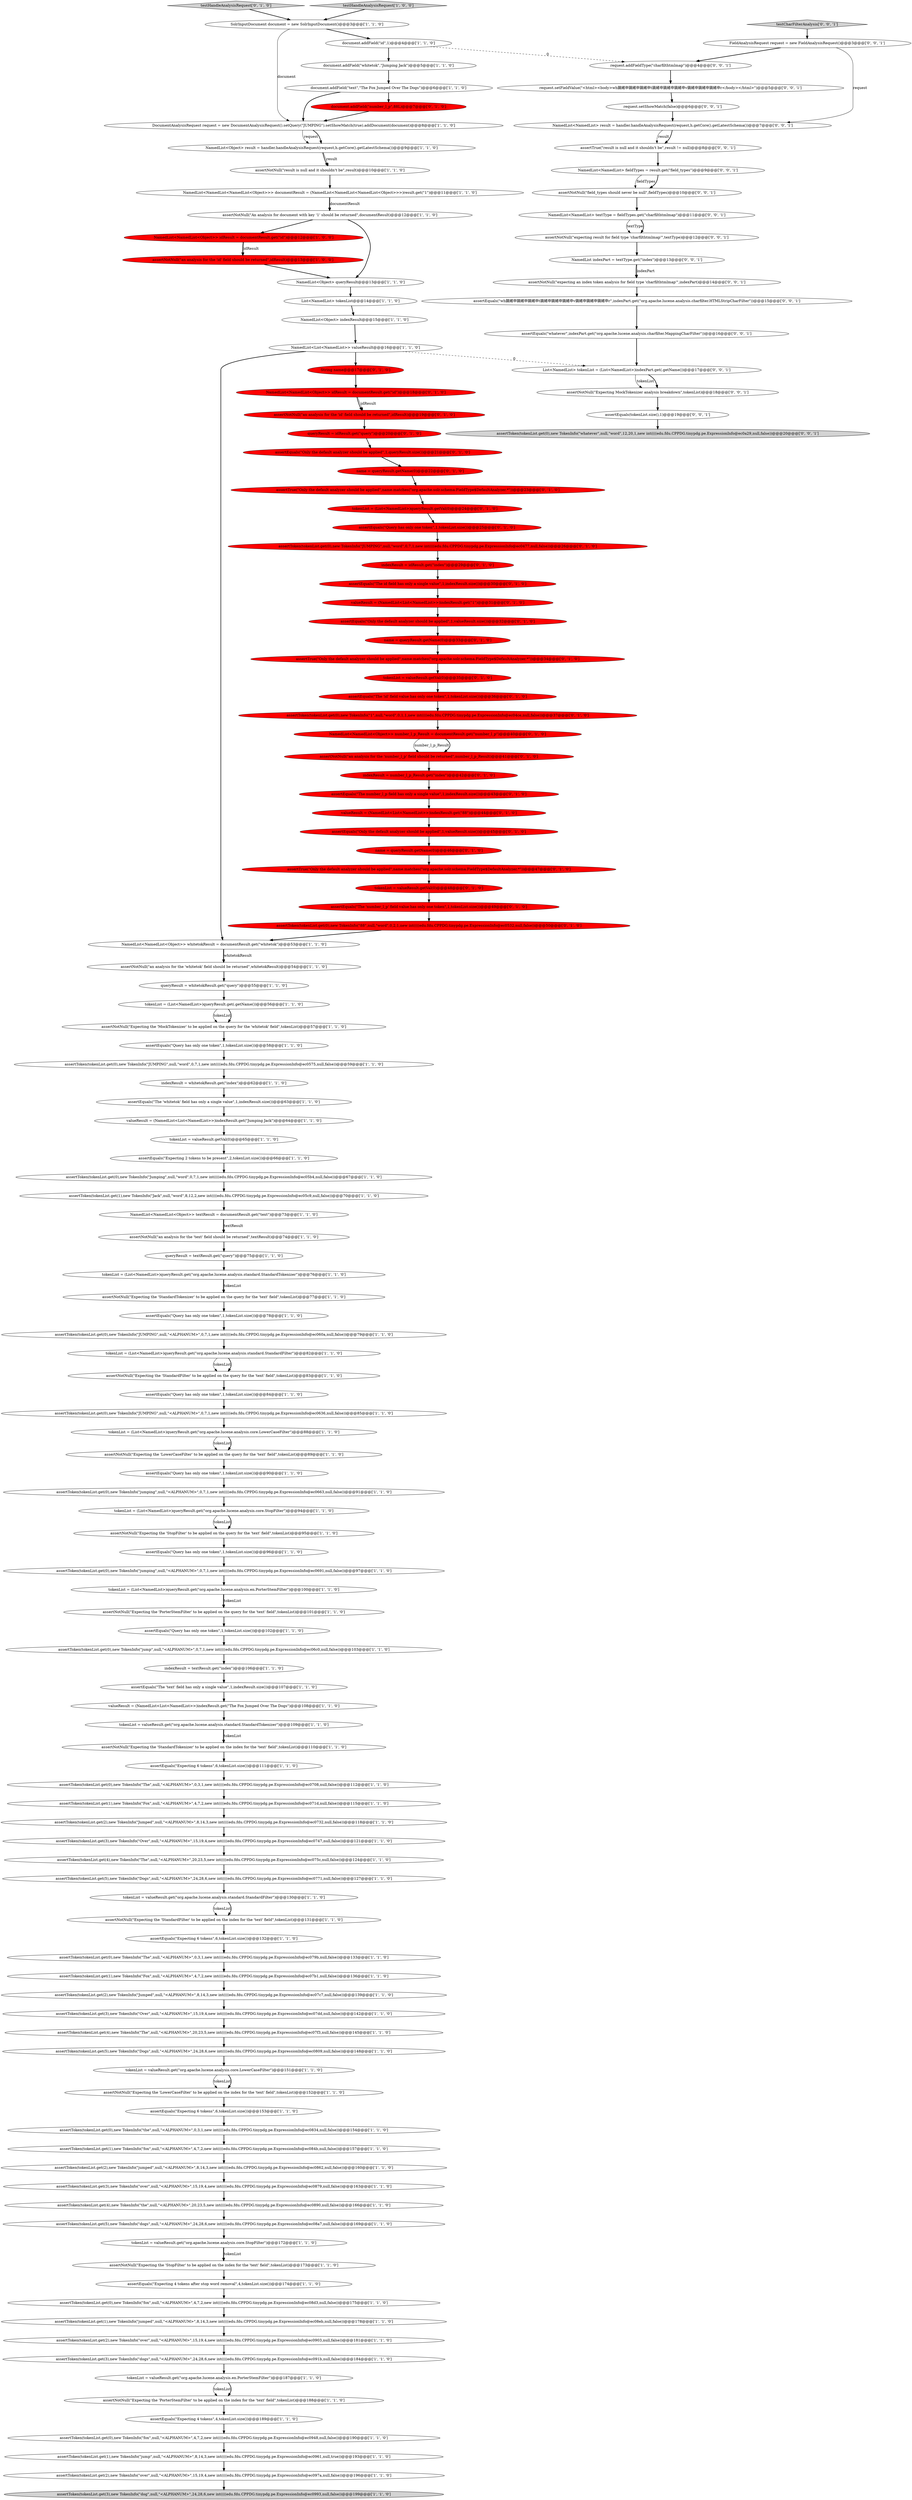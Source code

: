 digraph {
18 [style = filled, label = "assertToken(tokenList.get(0),new TokenInfo(\"The\",null,\"<ALPHANUM>\",0,3,1,new int((((edu.fdu.CPPDG.tinypdg.pe.ExpressionInfo@ec0708,null,false))@@@112@@@['1', '1', '0']", fillcolor = white, shape = ellipse image = "AAA0AAABBB1BBB"];
101 [style = filled, label = "assertEquals(\"Only the default analyzer should be applied\",1,valueResult.size())@@@32@@@['0', '1', '0']", fillcolor = red, shape = ellipse image = "AAA1AAABBB2BBB"];
85 [style = filled, label = "tokenList = (List<NamedList>)queryResult.get(\"org.apache.lucene.analysis.standard.StandardFilter\")@@@82@@@['1', '1', '0']", fillcolor = white, shape = ellipse image = "AAA0AAABBB1BBB"];
43 [style = filled, label = "assertToken(tokenList.get(5),new TokenInfo(\"Dogs\",null,\"<ALPHANUM>\",24,28,6,new int((((edu.fdu.CPPDG.tinypdg.pe.ExpressionInfo@ec0809,null,false))@@@148@@@['1', '1', '0']", fillcolor = white, shape = ellipse image = "AAA0AAABBB1BBB"];
30 [style = filled, label = "NamedList<NamedList<NamedList<Object>>> documentResult = (NamedList<NamedList<NamedList<Object>>>)result.get(\"1\")@@@11@@@['1', '1', '0']", fillcolor = white, shape = ellipse image = "AAA0AAABBB1BBB"];
55 [style = filled, label = "NamedList<NamedList<Object>> whitetokResult = documentResult.get(\"whitetok\")@@@53@@@['1', '1', '0']", fillcolor = white, shape = ellipse image = "AAA0AAABBB1BBB"];
102 [style = filled, label = "NamedList<NamedList<Object>> idResult = documentResult.get(\"id\")@@@18@@@['0', '1', '0']", fillcolor = red, shape = ellipse image = "AAA1AAABBB2BBB"];
104 [style = filled, label = "queryResult = idResult.get(\"query\")@@@20@@@['0', '1', '0']", fillcolor = red, shape = ellipse image = "AAA1AAABBB2BBB"];
34 [style = filled, label = "document.addField(\"whitetok\",\"Jumping Jack\")@@@5@@@['1', '1', '0']", fillcolor = white, shape = ellipse image = "AAA0AAABBB1BBB"];
52 [style = filled, label = "assertNotNull(\"Expecting the 'StandardFilter' to be applied on the query for the 'text' field\",tokenList)@@@83@@@['1', '1', '0']", fillcolor = white, shape = ellipse image = "AAA0AAABBB1BBB"];
57 [style = filled, label = "assertToken(tokenList.get(2),new TokenInfo(\"over\",null,\"<ALPHANUM>\",15,19,4,new int((((edu.fdu.CPPDG.tinypdg.pe.ExpressionInfo@ec0903,null,false))@@@181@@@['1', '1', '0']", fillcolor = white, shape = ellipse image = "AAA0AAABBB1BBB"];
46 [style = filled, label = "assertToken(tokenList.get(1),new TokenInfo(\"Jack\",null,\"word\",8,12,2,new int((((edu.fdu.CPPDG.tinypdg.pe.ExpressionInfo@ec05c9,null,false))@@@70@@@['1', '1', '0']", fillcolor = white, shape = ellipse image = "AAA0AAABBB1BBB"];
108 [style = filled, label = "assertEquals(\"Query has only one token\",1,tokenList.size())@@@25@@@['0', '1', '0']", fillcolor = red, shape = ellipse image = "AAA1AAABBB2BBB"];
51 [style = filled, label = "tokenList = (List<NamedList>)queryResult.get(.getName())@@@56@@@['1', '1', '0']", fillcolor = white, shape = ellipse image = "AAA0AAABBB1BBB"];
59 [style = filled, label = "assertNotNull(\"an analysis for the 'whitetok' field should be returned\",whitetokResult)@@@54@@@['1', '1', '0']", fillcolor = white, shape = ellipse image = "AAA0AAABBB1BBB"];
66 [style = filled, label = "assertToken(tokenList.get(3),new TokenInfo(\"over\",null,\"<ALPHANUM>\",15,19,4,new int((((edu.fdu.CPPDG.tinypdg.pe.ExpressionInfo@ec0879,null,false))@@@163@@@['1', '1', '0']", fillcolor = white, shape = ellipse image = "AAA0AAABBB1BBB"];
4 [style = filled, label = "valueResult = (NamedList<List<NamedList>>)indexResult.get(\"Jumping Jack\")@@@64@@@['1', '1', '0']", fillcolor = white, shape = ellipse image = "AAA0AAABBB1BBB"];
24 [style = filled, label = "tokenList = (List<NamedList>)queryResult.get(\"org.apache.lucene.analysis.core.StopFilter\")@@@94@@@['1', '1', '0']", fillcolor = white, shape = ellipse image = "AAA0AAABBB1BBB"];
128 [style = filled, label = "assertTrue(\"Only the default analyzer should be applied\",name.matches(\"org.apache.solr.schema.FieldType\$DefaultAnalyzer.*\"))@@@34@@@['0', '1', '0']", fillcolor = red, shape = ellipse image = "AAA1AAABBB2BBB"];
135 [style = filled, label = "assertNotNull(\"field_types should never be null\",fieldTypes)@@@10@@@['0', '0', '1']", fillcolor = white, shape = ellipse image = "AAA0AAABBB3BBB"];
145 [style = filled, label = "FieldAnalysisRequest request = new FieldAnalysisRequest()@@@3@@@['0', '0', '1']", fillcolor = white, shape = ellipse image = "AAA0AAABBB3BBB"];
10 [style = filled, label = "NamedList<Object> result = handler.handleAnalysisRequest(request,h.getCore().getLatestSchema())@@@9@@@['1', '1', '0']", fillcolor = white, shape = ellipse image = "AAA0AAABBB1BBB"];
15 [style = filled, label = "assertToken(tokenList.get(2),new TokenInfo(\"Jumped\",null,\"<ALPHANUM>\",8,14,3,new int((((edu.fdu.CPPDG.tinypdg.pe.ExpressionInfo@ec07c7,null,false))@@@139@@@['1', '1', '0']", fillcolor = white, shape = ellipse image = "AAA0AAABBB1BBB"];
12 [style = filled, label = "assertNotNull(\"Expecting the 'LowerCaseFilter' to be applied on the index for the 'text' field\",tokenList)@@@152@@@['1', '1', '0']", fillcolor = white, shape = ellipse image = "AAA0AAABBB1BBB"];
44 [style = filled, label = "tokenList = (List<NamedList>)queryResult.get(\"org.apache.lucene.analysis.en.PorterStemFilter\")@@@100@@@['1', '1', '0']", fillcolor = white, shape = ellipse image = "AAA0AAABBB1BBB"];
68 [style = filled, label = "assertToken(tokenList.get(4),new TokenInfo(\"the\",null,\"<ALPHANUM>\",20,23,5,new int((((edu.fdu.CPPDG.tinypdg.pe.ExpressionInfo@ec0890,null,false))@@@166@@@['1', '1', '0']", fillcolor = white, shape = ellipse image = "AAA0AAABBB1BBB"];
140 [style = filled, label = "assertEquals(tokenList.size(),1)@@@19@@@['0', '0', '1']", fillcolor = white, shape = ellipse image = "AAA0AAABBB3BBB"];
82 [style = filled, label = "assertToken(tokenList.get(4),new TokenInfo(\"The\",null,\"<ALPHANUM>\",20,23,5,new int((((edu.fdu.CPPDG.tinypdg.pe.ExpressionInfo@ec075c,null,false))@@@124@@@['1', '1', '0']", fillcolor = white, shape = ellipse image = "AAA0AAABBB1BBB"];
27 [style = filled, label = "assertToken(tokenList.get(2),new TokenInfo(\"jumped\",null,\"<ALPHANUM>\",8,14,3,new int((((edu.fdu.CPPDG.tinypdg.pe.ExpressionInfo@ec0862,null,false))@@@160@@@['1', '1', '0']", fillcolor = white, shape = ellipse image = "AAA0AAABBB1BBB"];
7 [style = filled, label = "assertEquals(\"The 'text' field has only a single value\",1,indexResult.size())@@@107@@@['1', '1', '0']", fillcolor = white, shape = ellipse image = "AAA0AAABBB1BBB"];
29 [style = filled, label = "assertNotNull(\"Expecting the 'StandardTokenizer' to be applied on the index for the 'text' field\",tokenList)@@@110@@@['1', '1', '0']", fillcolor = white, shape = ellipse image = "AAA0AAABBB1BBB"];
110 [style = filled, label = "tokenList = valueResult.getVal(0)@@@48@@@['0', '1', '0']", fillcolor = red, shape = ellipse image = "AAA1AAABBB2BBB"];
40 [style = filled, label = "assertEquals(\"Expecting 2 tokens to be present\",2,tokenList.size())@@@66@@@['1', '1', '0']", fillcolor = white, shape = ellipse image = "AAA0AAABBB1BBB"];
84 [style = filled, label = "assertNotNull(\"Expecting the 'MockTokenizer' to be applied on the query for the 'whitetok' field\",tokenList)@@@57@@@['1', '1', '0']", fillcolor = white, shape = ellipse image = "AAA0AAABBB1BBB"];
33 [style = filled, label = "assertEquals(\"Query has only one token\",1,tokenList.size())@@@84@@@['1', '1', '0']", fillcolor = white, shape = ellipse image = "AAA0AAABBB1BBB"];
116 [style = filled, label = "assertEquals(\"Only the default analyzer should be applied\",1,valueResult.size())@@@45@@@['0', '1', '0']", fillcolor = red, shape = ellipse image = "AAA1AAABBB2BBB"];
28 [style = filled, label = "assertNotNull(\"An analysis for document with key '1' should be returned\",documentResult)@@@12@@@['1', '1', '0']", fillcolor = white, shape = ellipse image = "AAA0AAABBB1BBB"];
113 [style = filled, label = "indexResult = idResult.get(\"index\")@@@29@@@['0', '1', '0']", fillcolor = red, shape = ellipse image = "AAA1AAABBB2BBB"];
122 [style = filled, label = "assertTrue(\"Only the default analyzer should be applied\",name.matches(\"org.apache.solr.schema.FieldType\$DefaultAnalyzer.*\"))@@@23@@@['0', '1', '0']", fillcolor = red, shape = ellipse image = "AAA1AAABBB2BBB"];
105 [style = filled, label = "name = queryResult.getName(0)@@@46@@@['0', '1', '0']", fillcolor = red, shape = ellipse image = "AAA1AAABBB2BBB"];
41 [style = filled, label = "assertToken(tokenList.get(2),new TokenInfo(\"over\",null,\"<ALPHANUM>\",15,19,4,new int((((edu.fdu.CPPDG.tinypdg.pe.ExpressionInfo@ec097a,null,false))@@@196@@@['1', '1', '0']", fillcolor = white, shape = ellipse image = "AAA0AAABBB1BBB"];
48 [style = filled, label = "valueResult = (NamedList<List<NamedList>>)indexResult.get(\"The Fox Jumped Over The Dogs\")@@@108@@@['1', '1', '0']", fillcolor = white, shape = ellipse image = "AAA0AAABBB1BBB"];
80 [style = filled, label = "NamedList<NamedList<Object>> idResult = documentResult.get(\"id\")@@@12@@@['1', '0', '0']", fillcolor = red, shape = ellipse image = "AAA1AAABBB1BBB"];
118 [style = filled, label = "assertEquals(\"The 'id' field value has only one token\",1,tokenList.size())@@@36@@@['0', '1', '0']", fillcolor = red, shape = ellipse image = "AAA1AAABBB2BBB"];
58 [style = filled, label = "assertEquals(\"Expecting 4 tokens\",4,tokenList.size())@@@189@@@['1', '1', '0']", fillcolor = white, shape = ellipse image = "AAA0AAABBB1BBB"];
95 [style = filled, label = "assertToken(tokenList.get(0),new TokenInfo(\"JUMPING\",null,\"<ALPHANUM>\",0,7,1,new int((((edu.fdu.CPPDG.tinypdg.pe.ExpressionInfo@ec060a,null,false))@@@79@@@['1', '1', '0']", fillcolor = white, shape = ellipse image = "AAA0AAABBB1BBB"];
20 [style = filled, label = "NamedList<Object> queryResult@@@13@@@['1', '1', '0']", fillcolor = white, shape = ellipse image = "AAA0AAABBB1BBB"];
72 [style = filled, label = "assertNotNull(\"an analysis for the 'id' field should be returned\",idResult)@@@13@@@['1', '0', '0']", fillcolor = red, shape = ellipse image = "AAA1AAABBB1BBB"];
5 [style = filled, label = "tokenList = valueResult.get(\"org.apache.lucene.analysis.standard.StandardFilter\")@@@130@@@['1', '1', '0']", fillcolor = white, shape = ellipse image = "AAA0AAABBB1BBB"];
70 [style = filled, label = "DocumentAnalysisRequest request = new DocumentAnalysisRequest().setQuery(\"JUMPING\").setShowMatch(true).addDocument(document)@@@8@@@['1', '1', '0']", fillcolor = white, shape = ellipse image = "AAA0AAABBB1BBB"];
133 [style = filled, label = "NamedList<NamedList> textType = fieldTypes.get(\"charfilthtmlmap\")@@@11@@@['0', '0', '1']", fillcolor = white, shape = ellipse image = "AAA0AAABBB3BBB"];
138 [style = filled, label = "request.addFieldType(\"charfilthtmlmap\")@@@4@@@['0', '0', '1']", fillcolor = white, shape = ellipse image = "AAA0AAABBB3BBB"];
22 [style = filled, label = "assertToken(tokenList.get(3),new TokenInfo(\"dog\",null,\"<ALPHANUM>\",24,28,6,new int((((edu.fdu.CPPDG.tinypdg.pe.ExpressionInfo@ec0993,null,false))@@@199@@@['1', '1', '0']", fillcolor = lightgray, shape = ellipse image = "AAA0AAABBB1BBB"];
74 [style = filled, label = "assertNotNull(\"Expecting the 'PorterStemFilter' to be applied on the index for the 'text' field\",tokenList)@@@188@@@['1', '1', '0']", fillcolor = white, shape = ellipse image = "AAA0AAABBB1BBB"];
0 [style = filled, label = "NamedList<List<NamedList>> valueResult@@@16@@@['1', '1', '0']", fillcolor = white, shape = ellipse image = "AAA0AAABBB1BBB"];
109 [style = filled, label = "tokenList = (List<NamedList>)queryResult.getVal(0)@@@24@@@['0', '1', '0']", fillcolor = red, shape = ellipse image = "AAA1AAABBB2BBB"];
107 [style = filled, label = "assertToken(tokenList.get(0),new TokenInfo(\"JUMPING\",null,\"word\",0,7,1,new int((((edu.fdu.CPPDG.tinypdg.pe.ExpressionInfo@ec0477,null,false))@@@26@@@['0', '1', '0']", fillcolor = red, shape = ellipse image = "AAA1AAABBB2BBB"];
117 [style = filled, label = "assertToken(tokenList.get(0),new TokenInfo(\"88\",null,\"word\",0,2,1,new int((((edu.fdu.CPPDG.tinypdg.pe.ExpressionInfo@ec0532,null,false))@@@50@@@['0', '1', '0']", fillcolor = red, shape = ellipse image = "AAA1AAABBB2BBB"];
79 [style = filled, label = "assertToken(tokenList.get(1),new TokenInfo(\"jumped\",null,\"<ALPHANUM>\",8,14,3,new int((((edu.fdu.CPPDG.tinypdg.pe.ExpressionInfo@ec08eb,null,false))@@@178@@@['1', '1', '0']", fillcolor = white, shape = ellipse image = "AAA0AAABBB1BBB"];
132 [style = filled, label = "NamedList<NamedList> fieldTypes = result.get(\"field_types\")@@@9@@@['0', '0', '1']", fillcolor = white, shape = ellipse image = "AAA0AAABBB3BBB"];
61 [style = filled, label = "assertEquals(\"The 'whitetok' field has only a single value\",1,indexResult.size())@@@63@@@['1', '1', '0']", fillcolor = white, shape = ellipse image = "AAA0AAABBB1BBB"];
11 [style = filled, label = "assertEquals(\"Query has only one token\",1,tokenList.size())@@@102@@@['1', '1', '0']", fillcolor = white, shape = ellipse image = "AAA0AAABBB1BBB"];
147 [style = filled, label = "request.setFieldValue(\"<html><body>wh鐃緒申鐃緒申鐃緒申t鐃緒申鐃緒申鐃緒申v鐃緒申鐃緒申鐃緒申r</body></html>\")@@@5@@@['0', '0', '1']", fillcolor = white, shape = ellipse image = "AAA0AAABBB3BBB"];
77 [style = filled, label = "assertEquals(\"Expecting 4 tokens after stop word removal\",4,tokenList.size())@@@174@@@['1', '1', '0']", fillcolor = white, shape = ellipse image = "AAA0AAABBB1BBB"];
73 [style = filled, label = "indexResult = whitetokResult.get(\"index\")@@@62@@@['1', '1', '0']", fillcolor = white, shape = ellipse image = "AAA0AAABBB1BBB"];
26 [style = filled, label = "assertToken(tokenList.get(0),new TokenInfo(\"jumping\",null,\"<ALPHANUM>\",0,7,1,new int((((edu.fdu.CPPDG.tinypdg.pe.ExpressionInfo@ec0691,null,false))@@@97@@@['1', '1', '0']", fillcolor = white, shape = ellipse image = "AAA0AAABBB1BBB"];
19 [style = filled, label = "tokenList = (List<NamedList>)queryResult.get(\"org.apache.lucene.analysis.standard.StandardTokenizer\")@@@76@@@['1', '1', '0']", fillcolor = white, shape = ellipse image = "AAA0AAABBB1BBB"];
112 [style = filled, label = "String name@@@17@@@['0', '1', '0']", fillcolor = red, shape = ellipse image = "AAA1AAABBB2BBB"];
62 [style = filled, label = "assertToken(tokenList.get(3),new TokenInfo(\"Over\",null,\"<ALPHANUM>\",15,19,4,new int((((edu.fdu.CPPDG.tinypdg.pe.ExpressionInfo@ec07dd,null,false))@@@142@@@['1', '1', '0']", fillcolor = white, shape = ellipse image = "AAA0AAABBB1BBB"];
88 [style = filled, label = "assertEquals(\"Query has only one token\",1,tokenList.size())@@@90@@@['1', '1', '0']", fillcolor = white, shape = ellipse image = "AAA0AAABBB1BBB"];
114 [style = filled, label = "tokenList = valueResult.getVal(0)@@@35@@@['0', '1', '0']", fillcolor = red, shape = ellipse image = "AAA1AAABBB2BBB"];
47 [style = filled, label = "tokenList = valueResult.getVal(0)@@@65@@@['1', '1', '0']", fillcolor = white, shape = ellipse image = "AAA0AAABBB1BBB"];
129 [style = filled, label = "NamedList<NamedList> result = handler.handleAnalysisRequest(request,h.getCore().getLatestSchema())@@@7@@@['0', '0', '1']", fillcolor = white, shape = ellipse image = "AAA0AAABBB3BBB"];
130 [style = filled, label = "NamedList indexPart = textType.get(\"index\")@@@13@@@['0', '0', '1']", fillcolor = white, shape = ellipse image = "AAA0AAABBB3BBB"];
39 [style = filled, label = "assertNotNull(\"Expecting the 'LowerCaseFilter' to be applied on the query for the 'text' field\",tokenList)@@@89@@@['1', '1', '0']", fillcolor = white, shape = ellipse image = "AAA0AAABBB1BBB"];
63 [style = filled, label = "assertToken(tokenList.get(0),new TokenInfo(\"jump\",null,\"<ALPHANUM>\",0,7,1,new int((((edu.fdu.CPPDG.tinypdg.pe.ExpressionInfo@ec06c0,null,false))@@@103@@@['1', '1', '0']", fillcolor = white, shape = ellipse image = "AAA0AAABBB1BBB"];
64 [style = filled, label = "assertToken(tokenList.get(0),new TokenInfo(\"fox\",null,\"<ALPHANUM>\",4,7,2,new int((((edu.fdu.CPPDG.tinypdg.pe.ExpressionInfo@ec0948,null,false))@@@190@@@['1', '1', '0']", fillcolor = white, shape = ellipse image = "AAA0AAABBB1BBB"];
67 [style = filled, label = "assertEquals(\"Expecting 6 tokens\",6,tokenList.size())@@@153@@@['1', '1', '0']", fillcolor = white, shape = ellipse image = "AAA0AAABBB1BBB"];
127 [style = filled, label = "NamedList<NamedList<Object>> number_l_p_Result = documentResult.get(\"number_l_p\")@@@40@@@['0', '1', '0']", fillcolor = red, shape = ellipse image = "AAA1AAABBB2BBB"];
38 [style = filled, label = "assertEquals(\"Expecting 6 tokens\",6,tokenList.size())@@@132@@@['1', '1', '0']", fillcolor = white, shape = ellipse image = "AAA0AAABBB1BBB"];
121 [style = filled, label = "assertTrue(\"Only the default analyzer should be applied\",name.matches(\"org.apache.solr.schema.FieldType\$DefaultAnalyzer.*\"))@@@47@@@['0', '1', '0']", fillcolor = red, shape = ellipse image = "AAA1AAABBB2BBB"];
75 [style = filled, label = "assertNotNull(\"Expecting the 'PorterStemFilter' to be applied on the query for the 'text' field\",tokenList)@@@101@@@['1', '1', '0']", fillcolor = white, shape = ellipse image = "AAA0AAABBB1BBB"];
126 [style = filled, label = "name = queryResult.getName(0)@@@33@@@['0', '1', '0']", fillcolor = red, shape = ellipse image = "AAA1AAABBB2BBB"];
87 [style = filled, label = "assertNotNull(\"an analysis for the 'text' field should be returned\",textResult)@@@74@@@['1', '1', '0']", fillcolor = white, shape = ellipse image = "AAA0AAABBB1BBB"];
120 [style = filled, label = "assertEquals(\"The 'number_l_p' field value has only one token\",1,tokenList.size())@@@49@@@['0', '1', '0']", fillcolor = red, shape = ellipse image = "AAA1AAABBB2BBB"];
21 [style = filled, label = "assertEquals(\"Query has only one token\",1,tokenList.size())@@@78@@@['1', '1', '0']", fillcolor = white, shape = ellipse image = "AAA0AAABBB1BBB"];
65 [style = filled, label = "assertToken(tokenList.get(1),new TokenInfo(\"jump\",null,\"<ALPHANUM>\",8,14,3,new int((((edu.fdu.CPPDG.tinypdg.pe.ExpressionInfo@ec0961,null,true))@@@193@@@['1', '1', '0']", fillcolor = white, shape = ellipse image = "AAA0AAABBB1BBB"];
93 [style = filled, label = "List<NamedList> tokenList@@@14@@@['1', '1', '0']", fillcolor = white, shape = ellipse image = "AAA0AAABBB1BBB"];
36 [style = filled, label = "assertNotNull(\"Expecting the 'StandardTokenizer' to be applied on the query for the 'text' field\",tokenList)@@@77@@@['1', '1', '0']", fillcolor = white, shape = ellipse image = "AAA0AAABBB1BBB"];
32 [style = filled, label = "indexResult = textResult.get(\"index\")@@@106@@@['1', '1', '0']", fillcolor = white, shape = ellipse image = "AAA0AAABBB1BBB"];
60 [style = filled, label = "assertToken(tokenList.get(1),new TokenInfo(\"Fox\",null,\"<ALPHANUM>\",4,7,2,new int((((edu.fdu.CPPDG.tinypdg.pe.ExpressionInfo@ec071d,null,false))@@@115@@@['1', '1', '0']", fillcolor = white, shape = ellipse image = "AAA0AAABBB1BBB"];
96 [style = filled, label = "tokenList = valueResult.get(\"org.apache.lucene.analysis.core.LowerCaseFilter\")@@@151@@@['1', '1', '0']", fillcolor = white, shape = ellipse image = "AAA0AAABBB1BBB"];
142 [style = filled, label = "assertNotNull(\"expecting an index token analysis for field type 'charfilthtmlmap'\",indexPart)@@@14@@@['0', '0', '1']", fillcolor = white, shape = ellipse image = "AAA0AAABBB3BBB"];
97 [style = filled, label = "assertNotNull(\"an analysis for the 'number_l_p' field should be returned\",number_l_p_Result)@@@41@@@['0', '1', '0']", fillcolor = red, shape = ellipse image = "AAA1AAABBB2BBB"];
6 [style = filled, label = "assertToken(tokenList.get(0),new TokenInfo(\"The\",null,\"<ALPHANUM>\",0,3,1,new int((((edu.fdu.CPPDG.tinypdg.pe.ExpressionInfo@ec079b,null,false))@@@133@@@['1', '1', '0']", fillcolor = white, shape = ellipse image = "AAA0AAABBB1BBB"];
16 [style = filled, label = "tokenList = valueResult.get(\"org.apache.lucene.analysis.core.StopFilter\")@@@172@@@['1', '1', '0']", fillcolor = white, shape = ellipse image = "AAA0AAABBB1BBB"];
9 [style = filled, label = "assertToken(tokenList.get(5),new TokenInfo(\"Dogs\",null,\"<ALPHANUM>\",24,28,6,new int((((edu.fdu.CPPDG.tinypdg.pe.ExpressionInfo@ec0771,null,false))@@@127@@@['1', '1', '0']", fillcolor = white, shape = ellipse image = "AAA0AAABBB1BBB"];
111 [style = filled, label = "testHandleAnalysisRequest['0', '1', '0']", fillcolor = lightgray, shape = diamond image = "AAA0AAABBB2BBB"];
125 [style = filled, label = "assertToken(tokenList.get(0),new TokenInfo(\"1\",null,\"word\",0,1,1,new int((((edu.fdu.CPPDG.tinypdg.pe.ExpressionInfo@ec04ce,null,false))@@@37@@@['0', '1', '0']", fillcolor = red, shape = ellipse image = "AAA1AAABBB2BBB"];
8 [style = filled, label = "assertNotNull(\"Expecting the 'StopFilter' to be applied on the query for the 'text' field\",tokenList)@@@95@@@['1', '1', '0']", fillcolor = white, shape = ellipse image = "AAA0AAABBB1BBB"];
35 [style = filled, label = "assertToken(tokenList.get(3),new TokenInfo(\"Over\",null,\"<ALPHANUM>\",15,19,4,new int((((edu.fdu.CPPDG.tinypdg.pe.ExpressionInfo@ec0747,null,false))@@@121@@@['1', '1', '0']", fillcolor = white, shape = ellipse image = "AAA0AAABBB1BBB"];
143 [style = filled, label = "testCharFilterAnalysis['0', '0', '1']", fillcolor = lightgray, shape = diamond image = "AAA0AAABBB3BBB"];
31 [style = filled, label = "NamedList<Object> indexResult@@@15@@@['1', '1', '0']", fillcolor = white, shape = ellipse image = "AAA0AAABBB1BBB"];
42 [style = filled, label = "assertToken(tokenList.get(0),new TokenInfo(\"the\",null,\"<ALPHANUM>\",0,3,1,new int((((edu.fdu.CPPDG.tinypdg.pe.ExpressionInfo@ec0834,null,false))@@@154@@@['1', '1', '0']", fillcolor = white, shape = ellipse image = "AAA0AAABBB1BBB"];
124 [style = filled, label = "indexResult = number_l_p_Result.get(\"index\")@@@42@@@['0', '1', '0']", fillcolor = red, shape = ellipse image = "AAA1AAABBB2BBB"];
92 [style = filled, label = "assertEquals(\"Query has only one token\",1,tokenList.size())@@@96@@@['1', '1', '0']", fillcolor = white, shape = ellipse image = "AAA0AAABBB1BBB"];
23 [style = filled, label = "document.addField(\"id\",1)@@@4@@@['1', '1', '0']", fillcolor = white, shape = ellipse image = "AAA0AAABBB1BBB"];
69 [style = filled, label = "assertEquals(\"Expecting 6 tokens\",6,tokenList.size())@@@111@@@['1', '1', '0']", fillcolor = white, shape = ellipse image = "AAA0AAABBB1BBB"];
91 [style = filled, label = "assertNotNull(\"Expecting the 'StopFilter' to be applied on the index for the 'text' field\",tokenList)@@@173@@@['1', '1', '0']", fillcolor = white, shape = ellipse image = "AAA0AAABBB1BBB"];
100 [style = filled, label = "assertEquals(\"The id field has only a single value\",1,indexResult.size())@@@30@@@['0', '1', '0']", fillcolor = red, shape = ellipse image = "AAA1AAABBB2BBB"];
134 [style = filled, label = "request.setShowMatch(false)@@@6@@@['0', '0', '1']", fillcolor = white, shape = ellipse image = "AAA0AAABBB3BBB"];
137 [style = filled, label = "assertNotNull(\"expecting result for field type 'charfilthtmlmap'\",textType)@@@12@@@['0', '0', '1']", fillcolor = white, shape = ellipse image = "AAA0AAABBB3BBB"];
50 [style = filled, label = "assertNotNull(\"result is null and it shouldn't be\",result)@@@10@@@['1', '1', '0']", fillcolor = white, shape = ellipse image = "AAA0AAABBB1BBB"];
86 [style = filled, label = "tokenList = valueResult.get(\"org.apache.lucene.analysis.standard.StandardTokenizer\")@@@109@@@['1', '1', '0']", fillcolor = white, shape = ellipse image = "AAA0AAABBB1BBB"];
49 [style = filled, label = "assertToken(tokenList.get(4),new TokenInfo(\"The\",null,\"<ALPHANUM>\",20,23,5,new int((((edu.fdu.CPPDG.tinypdg.pe.ExpressionInfo@ec07f3,null,false))@@@145@@@['1', '1', '0']", fillcolor = white, shape = ellipse image = "AAA0AAABBB1BBB"];
71 [style = filled, label = "NamedList<NamedList<Object>> textResult = documentResult.get(\"text\")@@@73@@@['1', '1', '0']", fillcolor = white, shape = ellipse image = "AAA0AAABBB1BBB"];
17 [style = filled, label = "assertToken(tokenList.get(2),new TokenInfo(\"Jumped\",null,\"<ALPHANUM>\",8,14,3,new int((((edu.fdu.CPPDG.tinypdg.pe.ExpressionInfo@ec0732,null,false))@@@118@@@['1', '1', '0']", fillcolor = white, shape = ellipse image = "AAA0AAABBB1BBB"];
81 [style = filled, label = "tokenList = valueResult.get(\"org.apache.lucene.analysis.en.PorterStemFilter\")@@@187@@@['1', '1', '0']", fillcolor = white, shape = ellipse image = "AAA0AAABBB1BBB"];
56 [style = filled, label = "queryResult = whitetokResult.get(\"query\")@@@55@@@['1', '1', '0']", fillcolor = white, shape = ellipse image = "AAA0AAABBB1BBB"];
90 [style = filled, label = "assertToken(tokenList.get(1),new TokenInfo(\"fox\",null,\"<ALPHANUM>\",4,7,2,new int((((edu.fdu.CPPDG.tinypdg.pe.ExpressionInfo@ec084b,null,false))@@@157@@@['1', '1', '0']", fillcolor = white, shape = ellipse image = "AAA0AAABBB1BBB"];
141 [style = filled, label = "assertTrue(\"result is null and it shouldn't be\",result != null)@@@8@@@['0', '0', '1']", fillcolor = white, shape = ellipse image = "AAA0AAABBB3BBB"];
136 [style = filled, label = "assertNotNull(\"Expecting MockTokenizer analysis breakdown\",tokenList)@@@18@@@['0', '0', '1']", fillcolor = white, shape = ellipse image = "AAA0AAABBB3BBB"];
139 [style = filled, label = "assertEquals(\"whatever\",indexPart.get(\"org.apache.lucene.analysis.charfilter.MappingCharFilter\"))@@@16@@@['0', '0', '1']", fillcolor = white, shape = ellipse image = "AAA0AAABBB3BBB"];
14 [style = filled, label = "tokenList = (List<NamedList>)queryResult.get(\"org.apache.lucene.analysis.core.LowerCaseFilter\")@@@88@@@['1', '1', '0']", fillcolor = white, shape = ellipse image = "AAA0AAABBB1BBB"];
89 [style = filled, label = "assertToken(tokenList.get(3),new TokenInfo(\"dogs\",null,\"<ALPHANUM>\",24,28,6,new int((((edu.fdu.CPPDG.tinypdg.pe.ExpressionInfo@ec091b,null,false))@@@184@@@['1', '1', '0']", fillcolor = white, shape = ellipse image = "AAA0AAABBB1BBB"];
119 [style = filled, label = "name = queryResult.getName(0)@@@22@@@['0', '1', '0']", fillcolor = red, shape = ellipse image = "AAA1AAABBB2BBB"];
146 [style = filled, label = "assertToken(tokenList.get(0),new TokenInfo(\"whatever\",null,\"word\",12,20,1,new int((((edu.fdu.CPPDG.tinypdg.pe.ExpressionInfo@ec0a29,null,false))@@@20@@@['0', '0', '1']", fillcolor = lightgray, shape = ellipse image = "AAA0AAABBB3BBB"];
123 [style = filled, label = "assertEquals(\"Only the default analyzer should be applied\",1,queryResult.size())@@@21@@@['0', '1', '0']", fillcolor = red, shape = ellipse image = "AAA1AAABBB2BBB"];
54 [style = filled, label = "SolrInputDocument document = new SolrInputDocument()@@@3@@@['1', '1', '0']", fillcolor = white, shape = ellipse image = "AAA0AAABBB1BBB"];
115 [style = filled, label = "valueResult = (NamedList<List<NamedList>>)indexResult.get(\"88\")@@@44@@@['0', '1', '0']", fillcolor = red, shape = ellipse image = "AAA1AAABBB2BBB"];
83 [style = filled, label = "assertToken(tokenList.get(0),new TokenInfo(\"JUMPING\",null,\"<ALPHANUM>\",0,7,1,new int((((edu.fdu.CPPDG.tinypdg.pe.ExpressionInfo@ec0636,null,false))@@@85@@@['1', '1', '0']", fillcolor = white, shape = ellipse image = "AAA0AAABBB1BBB"];
106 [style = filled, label = "valueResult = (NamedList<List<NamedList>>)indexResult.get(\"1\")@@@31@@@['0', '1', '0']", fillcolor = red, shape = ellipse image = "AAA1AAABBB2BBB"];
78 [style = filled, label = "testHandleAnalysisRequest['1', '0', '0']", fillcolor = lightgray, shape = diamond image = "AAA0AAABBB1BBB"];
2 [style = filled, label = "assertNotNull(\"Expecting the 'StandardFilter' to be applied on the index for the 'text' field\",tokenList)@@@131@@@['1', '1', '0']", fillcolor = white, shape = ellipse image = "AAA0AAABBB1BBB"];
94 [style = filled, label = "assertToken(tokenList.get(0),new TokenInfo(\"JUMPING\",null,\"word\",0,7,1,new int((((edu.fdu.CPPDG.tinypdg.pe.ExpressionInfo@ec0575,null,false))@@@59@@@['1', '1', '0']", fillcolor = white, shape = ellipse image = "AAA0AAABBB1BBB"];
98 [style = filled, label = "assertNotNull(\"an analysis for the 'id' field should be returned\",idResult)@@@19@@@['0', '1', '0']", fillcolor = red, shape = ellipse image = "AAA1AAABBB2BBB"];
1 [style = filled, label = "assertToken(tokenList.get(0),new TokenInfo(\"Jumping\",null,\"word\",0,7,1,new int((((edu.fdu.CPPDG.tinypdg.pe.ExpressionInfo@ec05b4,null,false))@@@67@@@['1', '1', '0']", fillcolor = white, shape = ellipse image = "AAA0AAABBB1BBB"];
131 [style = filled, label = "assertEquals(\"wh鐃緒申鐃緒申鐃緒申t鐃緒申鐃緒申鐃緒申v鐃緒申鐃緒申鐃緒申r\",indexPart.get(\"org.apache.lucene.analysis.charfilter.HTMLStripCharFilter\"))@@@15@@@['0', '0', '1']", fillcolor = white, shape = ellipse image = "AAA0AAABBB3BBB"];
103 [style = filled, label = "document.addField(\"number_l_p\",88L)@@@7@@@['0', '1', '0']", fillcolor = red, shape = ellipse image = "AAA1AAABBB2BBB"];
25 [style = filled, label = "queryResult = textResult.get(\"query\")@@@75@@@['1', '1', '0']", fillcolor = white, shape = ellipse image = "AAA0AAABBB1BBB"];
99 [style = filled, label = "assertEquals(\"The number_l_p field has only a single value\",1,indexResult.size())@@@43@@@['0', '1', '0']", fillcolor = red, shape = ellipse image = "AAA1AAABBB2BBB"];
144 [style = filled, label = "List<NamedList> tokenList = (List<NamedList>)indexPart.get(.getName())@@@17@@@['0', '0', '1']", fillcolor = white, shape = ellipse image = "AAA0AAABBB3BBB"];
3 [style = filled, label = "document.addField(\"text\",\"The Fox Jumped Over The Dogs\")@@@6@@@['1', '1', '0']", fillcolor = white, shape = ellipse image = "AAA0AAABBB1BBB"];
13 [style = filled, label = "assertToken(tokenList.get(1),new TokenInfo(\"Fox\",null,\"<ALPHANUM>\",4,7,2,new int((((edu.fdu.CPPDG.tinypdg.pe.ExpressionInfo@ec07b1,null,false))@@@136@@@['1', '1', '0']", fillcolor = white, shape = ellipse image = "AAA0AAABBB1BBB"];
45 [style = filled, label = "assertToken(tokenList.get(0),new TokenInfo(\"fox\",null,\"<ALPHANUM>\",4,7,2,new int((((edu.fdu.CPPDG.tinypdg.pe.ExpressionInfo@ec08d3,null,false))@@@175@@@['1', '1', '0']", fillcolor = white, shape = ellipse image = "AAA0AAABBB1BBB"];
76 [style = filled, label = "assertToken(tokenList.get(5),new TokenInfo(\"dogs\",null,\"<ALPHANUM>\",24,28,6,new int((((edu.fdu.CPPDG.tinypdg.pe.ExpressionInfo@ec08a7,null,false))@@@169@@@['1', '1', '0']", fillcolor = white, shape = ellipse image = "AAA0AAABBB1BBB"];
53 [style = filled, label = "assertEquals(\"Query has only one token\",1,tokenList.size())@@@58@@@['1', '1', '0']", fillcolor = white, shape = ellipse image = "AAA0AAABBB1BBB"];
37 [style = filled, label = "assertToken(tokenList.get(0),new TokenInfo(\"jumping\",null,\"<ALPHANUM>\",0,7,1,new int((((edu.fdu.CPPDG.tinypdg.pe.ExpressionInfo@ec0663,null,false))@@@91@@@['1', '1', '0']", fillcolor = white, shape = ellipse image = "AAA0AAABBB1BBB"];
96->12 [style = solid, label="tokenList"];
93->31 [style = bold, label=""];
116->105 [style = bold, label=""];
76->16 [style = bold, label=""];
28->20 [style = bold, label=""];
14->39 [style = solid, label="tokenList"];
99->115 [style = bold, label=""];
19->36 [style = bold, label=""];
7->48 [style = bold, label=""];
136->140 [style = bold, label=""];
21->95 [style = bold, label=""];
141->132 [style = bold, label=""];
129->141 [style = solid, label="result"];
1->46 [style = bold, label=""];
5->2 [style = solid, label="tokenList"];
85->52 [style = solid, label="tokenList"];
16->91 [style = bold, label=""];
122->109 [style = bold, label=""];
142->131 [style = bold, label=""];
30->28 [style = bold, label=""];
125->127 [style = bold, label=""];
120->117 [style = bold, label=""];
109->108 [style = bold, label=""];
42->90 [style = bold, label=""];
73->61 [style = bold, label=""];
25->19 [style = bold, label=""];
62->49 [style = bold, label=""];
9->5 [style = bold, label=""];
41->22 [style = bold, label=""];
43->96 [style = bold, label=""];
69->18 [style = bold, label=""];
60->17 [style = bold, label=""];
35->82 [style = bold, label=""];
48->86 [style = bold, label=""];
114->118 [style = bold, label=""];
17->35 [style = bold, label=""];
10->50 [style = bold, label=""];
28->80 [style = bold, label=""];
86->29 [style = bold, label=""];
16->91 [style = solid, label="tokenList"];
82->9 [style = bold, label=""];
55->59 [style = bold, label=""];
131->139 [style = bold, label=""];
68->76 [style = bold, label=""];
50->30 [style = bold, label=""];
77->45 [style = bold, label=""];
79->57 [style = bold, label=""];
129->141 [style = bold, label=""];
30->28 [style = solid, label="documentResult"];
55->59 [style = solid, label="whitetokResult"];
32->7 [style = bold, label=""];
20->93 [style = bold, label=""];
145->138 [style = bold, label=""];
72->20 [style = bold, label=""];
0->112 [style = bold, label=""];
132->135 [style = solid, label="fieldTypes"];
38->6 [style = bold, label=""];
56->51 [style = bold, label=""];
133->137 [style = solid, label="textType"];
24->8 [style = solid, label="tokenList"];
113->100 [style = bold, label=""];
89->81 [style = bold, label=""];
53->94 [style = bold, label=""];
81->74 [style = solid, label="tokenList"];
51->84 [style = solid, label="tokenList"];
103->70 [style = bold, label=""];
107->113 [style = bold, label=""];
111->54 [style = bold, label=""];
13->15 [style = bold, label=""];
24->8 [style = bold, label=""];
59->56 [style = bold, label=""];
4->47 [style = bold, label=""];
14->39 [style = bold, label=""];
100->106 [style = bold, label=""];
105->121 [style = bold, label=""];
87->25 [style = bold, label=""];
110->120 [style = bold, label=""];
23->138 [style = dashed, label="0"];
130->142 [style = bold, label=""];
118->125 [style = bold, label=""];
37->24 [style = bold, label=""];
145->129 [style = solid, label="request"];
102->98 [style = bold, label=""];
126->128 [style = bold, label=""];
80->72 [style = bold, label=""];
47->40 [style = bold, label=""];
52->33 [style = bold, label=""];
128->114 [style = bold, label=""];
134->129 [style = bold, label=""];
31->0 [style = bold, label=""];
10->50 [style = solid, label="result"];
65->41 [style = bold, label=""];
139->144 [style = bold, label=""];
39->88 [style = bold, label=""];
94->73 [style = bold, label=""];
8->92 [style = bold, label=""];
18->60 [style = bold, label=""];
117->55 [style = bold, label=""];
135->133 [style = bold, label=""];
88->37 [style = bold, label=""];
29->69 [style = bold, label=""];
108->107 [style = bold, label=""];
106->101 [style = bold, label=""];
70->10 [style = solid, label="request"];
97->124 [style = bold, label=""];
140->146 [style = bold, label=""];
86->29 [style = solid, label="tokenList"];
75->11 [style = bold, label=""];
51->84 [style = bold, label=""];
144->136 [style = solid, label="tokenList"];
144->136 [style = bold, label=""];
44->75 [style = bold, label=""];
26->44 [style = bold, label=""];
63->32 [style = bold, label=""];
6->13 [style = bold, label=""];
81->74 [style = bold, label=""];
64->65 [style = bold, label=""];
0->144 [style = dashed, label="0"];
102->98 [style = solid, label="idResult"];
96->12 [style = bold, label=""];
123->119 [style = bold, label=""];
92->26 [style = bold, label=""];
98->104 [style = bold, label=""];
61->4 [style = bold, label=""];
45->79 [style = bold, label=""];
133->137 [style = bold, label=""];
74->58 [style = bold, label=""];
54->23 [style = bold, label=""];
58->64 [style = bold, label=""];
84->53 [style = bold, label=""];
130->142 [style = solid, label="indexPart"];
127->97 [style = solid, label="number_l_p_Result"];
101->126 [style = bold, label=""];
104->123 [style = bold, label=""];
33->83 [style = bold, label=""];
115->116 [style = bold, label=""];
11->63 [style = bold, label=""];
124->99 [style = bold, label=""];
147->134 [style = bold, label=""];
66->68 [style = bold, label=""];
3->103 [style = bold, label=""];
3->70 [style = bold, label=""];
143->145 [style = bold, label=""];
15->62 [style = bold, label=""];
95->85 [style = bold, label=""];
138->147 [style = bold, label=""];
78->54 [style = bold, label=""];
112->102 [style = bold, label=""];
71->87 [style = bold, label=""];
49->43 [style = bold, label=""];
132->135 [style = bold, label=""];
54->70 [style = solid, label="document"];
2->38 [style = bold, label=""];
46->71 [style = bold, label=""];
36->21 [style = bold, label=""];
40->1 [style = bold, label=""];
127->97 [style = bold, label=""];
71->87 [style = solid, label="textResult"];
5->2 [style = bold, label=""];
119->122 [style = bold, label=""];
85->52 [style = bold, label=""];
34->3 [style = bold, label=""];
83->14 [style = bold, label=""];
0->55 [style = bold, label=""];
90->27 [style = bold, label=""];
57->89 [style = bold, label=""];
23->34 [style = bold, label=""];
67->42 [style = bold, label=""];
137->130 [style = bold, label=""];
44->75 [style = solid, label="tokenList"];
27->66 [style = bold, label=""];
19->36 [style = solid, label="tokenList"];
91->77 [style = bold, label=""];
80->72 [style = solid, label="idResult"];
70->10 [style = bold, label=""];
12->67 [style = bold, label=""];
121->110 [style = bold, label=""];
}
